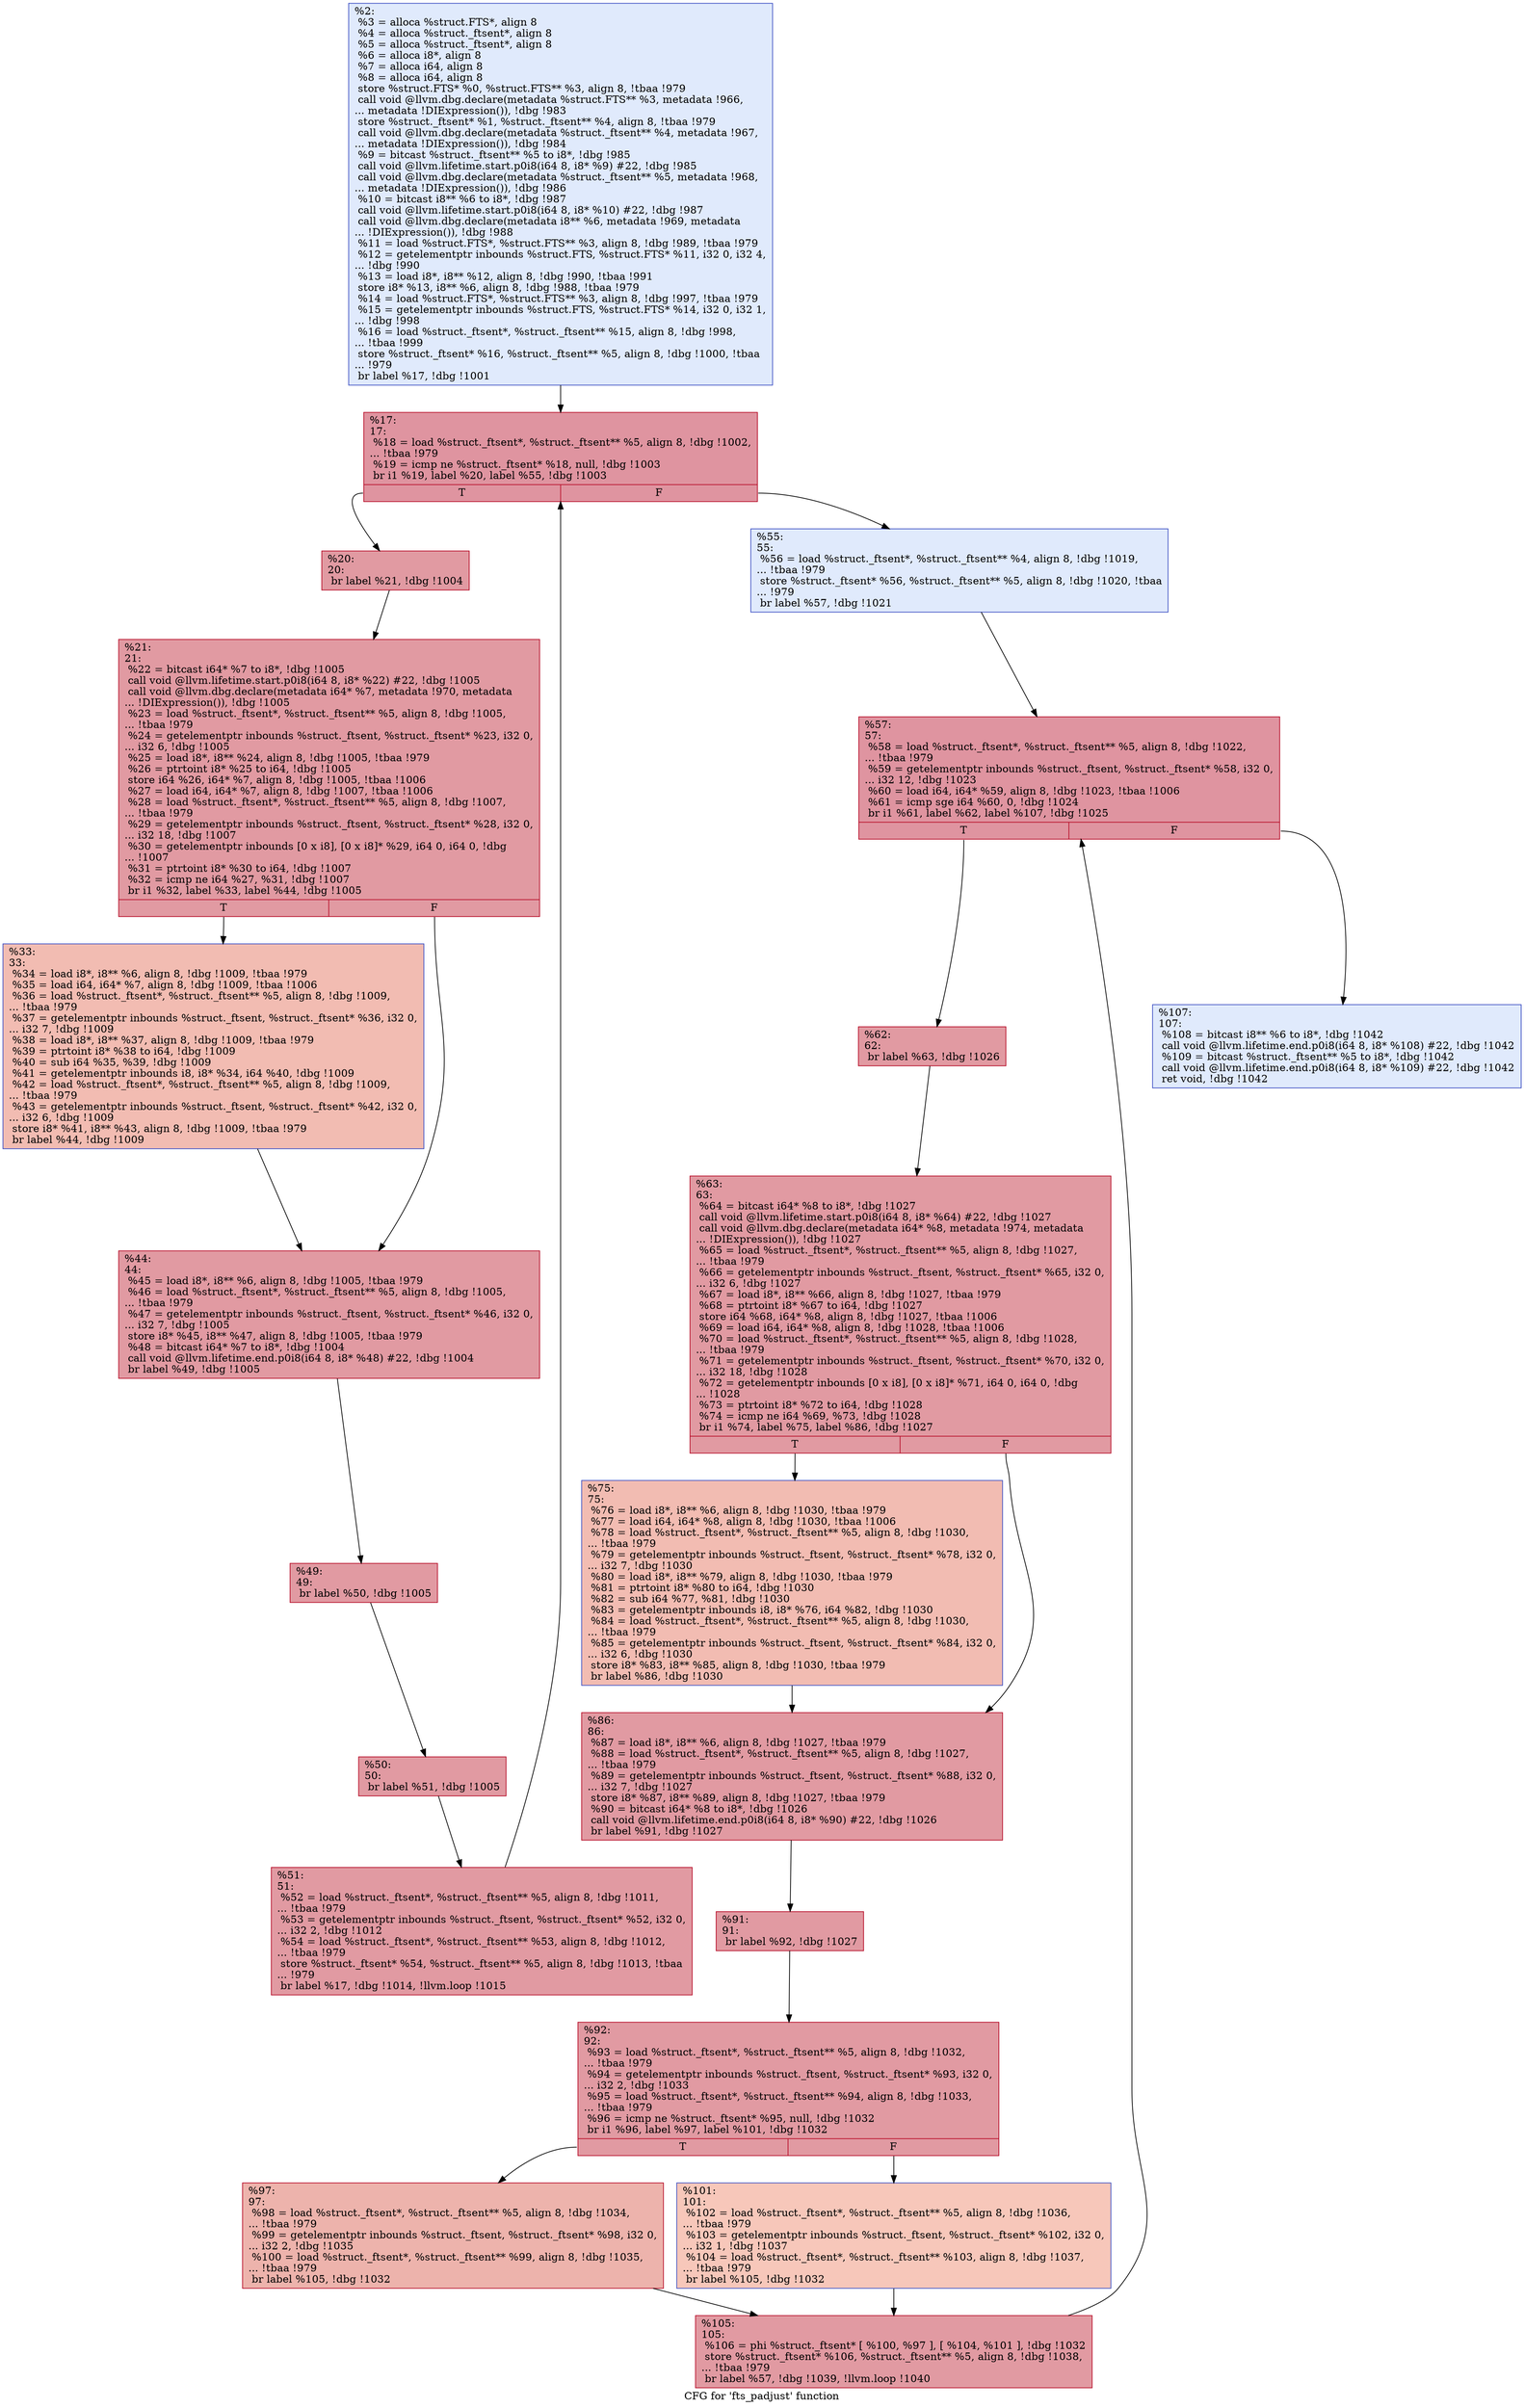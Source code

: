 digraph "CFG for 'fts_padjust' function" {
	label="CFG for 'fts_padjust' function";

	Node0x217aba0 [shape=record,color="#3d50c3ff", style=filled, fillcolor="#b9d0f970",label="{%2:\l  %3 = alloca %struct.FTS*, align 8\l  %4 = alloca %struct._ftsent*, align 8\l  %5 = alloca %struct._ftsent*, align 8\l  %6 = alloca i8*, align 8\l  %7 = alloca i64, align 8\l  %8 = alloca i64, align 8\l  store %struct.FTS* %0, %struct.FTS** %3, align 8, !tbaa !979\l  call void @llvm.dbg.declare(metadata %struct.FTS** %3, metadata !966,\l... metadata !DIExpression()), !dbg !983\l  store %struct._ftsent* %1, %struct._ftsent** %4, align 8, !tbaa !979\l  call void @llvm.dbg.declare(metadata %struct._ftsent** %4, metadata !967,\l... metadata !DIExpression()), !dbg !984\l  %9 = bitcast %struct._ftsent** %5 to i8*, !dbg !985\l  call void @llvm.lifetime.start.p0i8(i64 8, i8* %9) #22, !dbg !985\l  call void @llvm.dbg.declare(metadata %struct._ftsent** %5, metadata !968,\l... metadata !DIExpression()), !dbg !986\l  %10 = bitcast i8** %6 to i8*, !dbg !987\l  call void @llvm.lifetime.start.p0i8(i64 8, i8* %10) #22, !dbg !987\l  call void @llvm.dbg.declare(metadata i8** %6, metadata !969, metadata\l... !DIExpression()), !dbg !988\l  %11 = load %struct.FTS*, %struct.FTS** %3, align 8, !dbg !989, !tbaa !979\l  %12 = getelementptr inbounds %struct.FTS, %struct.FTS* %11, i32 0, i32 4,\l... !dbg !990\l  %13 = load i8*, i8** %12, align 8, !dbg !990, !tbaa !991\l  store i8* %13, i8** %6, align 8, !dbg !988, !tbaa !979\l  %14 = load %struct.FTS*, %struct.FTS** %3, align 8, !dbg !997, !tbaa !979\l  %15 = getelementptr inbounds %struct.FTS, %struct.FTS* %14, i32 0, i32 1,\l... !dbg !998\l  %16 = load %struct._ftsent*, %struct._ftsent** %15, align 8, !dbg !998,\l... !tbaa !999\l  store %struct._ftsent* %16, %struct._ftsent** %5, align 8, !dbg !1000, !tbaa\l... !979\l  br label %17, !dbg !1001\l}"];
	Node0x217aba0 -> Node0x217aca0;
	Node0x217aca0 [shape=record,color="#b70d28ff", style=filled, fillcolor="#b70d2870",label="{%17:\l17:                                               \l  %18 = load %struct._ftsent*, %struct._ftsent** %5, align 8, !dbg !1002,\l... !tbaa !979\l  %19 = icmp ne %struct._ftsent* %18, null, !dbg !1003\l  br i1 %19, label %20, label %55, !dbg !1003\l|{<s0>T|<s1>F}}"];
	Node0x217aca0:s0 -> Node0x217acf0;
	Node0x217aca0:s1 -> Node0x217af20;
	Node0x217acf0 [shape=record,color="#b70d28ff", style=filled, fillcolor="#bb1b2c70",label="{%20:\l20:                                               \l  br label %21, !dbg !1004\l}"];
	Node0x217acf0 -> Node0x217ad40;
	Node0x217ad40 [shape=record,color="#b70d28ff", style=filled, fillcolor="#bb1b2c70",label="{%21:\l21:                                               \l  %22 = bitcast i64* %7 to i8*, !dbg !1005\l  call void @llvm.lifetime.start.p0i8(i64 8, i8* %22) #22, !dbg !1005\l  call void @llvm.dbg.declare(metadata i64* %7, metadata !970, metadata\l... !DIExpression()), !dbg !1005\l  %23 = load %struct._ftsent*, %struct._ftsent** %5, align 8, !dbg !1005,\l... !tbaa !979\l  %24 = getelementptr inbounds %struct._ftsent, %struct._ftsent* %23, i32 0,\l... i32 6, !dbg !1005\l  %25 = load i8*, i8** %24, align 8, !dbg !1005, !tbaa !979\l  %26 = ptrtoint i8* %25 to i64, !dbg !1005\l  store i64 %26, i64* %7, align 8, !dbg !1005, !tbaa !1006\l  %27 = load i64, i64* %7, align 8, !dbg !1007, !tbaa !1006\l  %28 = load %struct._ftsent*, %struct._ftsent** %5, align 8, !dbg !1007,\l... !tbaa !979\l  %29 = getelementptr inbounds %struct._ftsent, %struct._ftsent* %28, i32 0,\l... i32 18, !dbg !1007\l  %30 = getelementptr inbounds [0 x i8], [0 x i8]* %29, i64 0, i64 0, !dbg\l... !1007\l  %31 = ptrtoint i8* %30 to i64, !dbg !1007\l  %32 = icmp ne i64 %27, %31, !dbg !1007\l  br i1 %32, label %33, label %44, !dbg !1005\l|{<s0>T|<s1>F}}"];
	Node0x217ad40:s0 -> Node0x217ad90;
	Node0x217ad40:s1 -> Node0x217ade0;
	Node0x217ad90 [shape=record,color="#3d50c3ff", style=filled, fillcolor="#e1675170",label="{%33:\l33:                                               \l  %34 = load i8*, i8** %6, align 8, !dbg !1009, !tbaa !979\l  %35 = load i64, i64* %7, align 8, !dbg !1009, !tbaa !1006\l  %36 = load %struct._ftsent*, %struct._ftsent** %5, align 8, !dbg !1009,\l... !tbaa !979\l  %37 = getelementptr inbounds %struct._ftsent, %struct._ftsent* %36, i32 0,\l... i32 7, !dbg !1009\l  %38 = load i8*, i8** %37, align 8, !dbg !1009, !tbaa !979\l  %39 = ptrtoint i8* %38 to i64, !dbg !1009\l  %40 = sub i64 %35, %39, !dbg !1009\l  %41 = getelementptr inbounds i8, i8* %34, i64 %40, !dbg !1009\l  %42 = load %struct._ftsent*, %struct._ftsent** %5, align 8, !dbg !1009,\l... !tbaa !979\l  %43 = getelementptr inbounds %struct._ftsent, %struct._ftsent* %42, i32 0,\l... i32 6, !dbg !1009\l  store i8* %41, i8** %43, align 8, !dbg !1009, !tbaa !979\l  br label %44, !dbg !1009\l}"];
	Node0x217ad90 -> Node0x217ade0;
	Node0x217ade0 [shape=record,color="#b70d28ff", style=filled, fillcolor="#bb1b2c70",label="{%44:\l44:                                               \l  %45 = load i8*, i8** %6, align 8, !dbg !1005, !tbaa !979\l  %46 = load %struct._ftsent*, %struct._ftsent** %5, align 8, !dbg !1005,\l... !tbaa !979\l  %47 = getelementptr inbounds %struct._ftsent, %struct._ftsent* %46, i32 0,\l... i32 7, !dbg !1005\l  store i8* %45, i8** %47, align 8, !dbg !1005, !tbaa !979\l  %48 = bitcast i64* %7 to i8*, !dbg !1004\l  call void @llvm.lifetime.end.p0i8(i64 8, i8* %48) #22, !dbg !1004\l  br label %49, !dbg !1005\l}"];
	Node0x217ade0 -> Node0x217ae30;
	Node0x217ae30 [shape=record,color="#b70d28ff", style=filled, fillcolor="#bb1b2c70",label="{%49:\l49:                                               \l  br label %50, !dbg !1005\l}"];
	Node0x217ae30 -> Node0x217ae80;
	Node0x217ae80 [shape=record,color="#b70d28ff", style=filled, fillcolor="#bb1b2c70",label="{%50:\l50:                                               \l  br label %51, !dbg !1005\l}"];
	Node0x217ae80 -> Node0x217aed0;
	Node0x217aed0 [shape=record,color="#b70d28ff", style=filled, fillcolor="#bb1b2c70",label="{%51:\l51:                                               \l  %52 = load %struct._ftsent*, %struct._ftsent** %5, align 8, !dbg !1011,\l... !tbaa !979\l  %53 = getelementptr inbounds %struct._ftsent, %struct._ftsent* %52, i32 0,\l... i32 2, !dbg !1012\l  %54 = load %struct._ftsent*, %struct._ftsent** %53, align 8, !dbg !1012,\l... !tbaa !979\l  store %struct._ftsent* %54, %struct._ftsent** %5, align 8, !dbg !1013, !tbaa\l... !979\l  br label %17, !dbg !1014, !llvm.loop !1015\l}"];
	Node0x217aed0 -> Node0x217aca0;
	Node0x217af20 [shape=record,color="#3d50c3ff", style=filled, fillcolor="#b9d0f970",label="{%55:\l55:                                               \l  %56 = load %struct._ftsent*, %struct._ftsent** %4, align 8, !dbg !1019,\l... !tbaa !979\l  store %struct._ftsent* %56, %struct._ftsent** %5, align 8, !dbg !1020, !tbaa\l... !979\l  br label %57, !dbg !1021\l}"];
	Node0x217af20 -> Node0x217af70;
	Node0x217af70 [shape=record,color="#b70d28ff", style=filled, fillcolor="#b70d2870",label="{%57:\l57:                                               \l  %58 = load %struct._ftsent*, %struct._ftsent** %5, align 8, !dbg !1022,\l... !tbaa !979\l  %59 = getelementptr inbounds %struct._ftsent, %struct._ftsent* %58, i32 0,\l... i32 12, !dbg !1023\l  %60 = load i64, i64* %59, align 8, !dbg !1023, !tbaa !1006\l  %61 = icmp sge i64 %60, 0, !dbg !1024\l  br i1 %61, label %62, label %107, !dbg !1025\l|{<s0>T|<s1>F}}"];
	Node0x217af70:s0 -> Node0x217afc0;
	Node0x217af70:s1 -> Node0x217b290;
	Node0x217afc0 [shape=record,color="#b70d28ff", style=filled, fillcolor="#bb1b2c70",label="{%62:\l62:                                               \l  br label %63, !dbg !1026\l}"];
	Node0x217afc0 -> Node0x217b010;
	Node0x217b010 [shape=record,color="#b70d28ff", style=filled, fillcolor="#bb1b2c70",label="{%63:\l63:                                               \l  %64 = bitcast i64* %8 to i8*, !dbg !1027\l  call void @llvm.lifetime.start.p0i8(i64 8, i8* %64) #22, !dbg !1027\l  call void @llvm.dbg.declare(metadata i64* %8, metadata !974, metadata\l... !DIExpression()), !dbg !1027\l  %65 = load %struct._ftsent*, %struct._ftsent** %5, align 8, !dbg !1027,\l... !tbaa !979\l  %66 = getelementptr inbounds %struct._ftsent, %struct._ftsent* %65, i32 0,\l... i32 6, !dbg !1027\l  %67 = load i8*, i8** %66, align 8, !dbg !1027, !tbaa !979\l  %68 = ptrtoint i8* %67 to i64, !dbg !1027\l  store i64 %68, i64* %8, align 8, !dbg !1027, !tbaa !1006\l  %69 = load i64, i64* %8, align 8, !dbg !1028, !tbaa !1006\l  %70 = load %struct._ftsent*, %struct._ftsent** %5, align 8, !dbg !1028,\l... !tbaa !979\l  %71 = getelementptr inbounds %struct._ftsent, %struct._ftsent* %70, i32 0,\l... i32 18, !dbg !1028\l  %72 = getelementptr inbounds [0 x i8], [0 x i8]* %71, i64 0, i64 0, !dbg\l... !1028\l  %73 = ptrtoint i8* %72 to i64, !dbg !1028\l  %74 = icmp ne i64 %69, %73, !dbg !1028\l  br i1 %74, label %75, label %86, !dbg !1027\l|{<s0>T|<s1>F}}"];
	Node0x217b010:s0 -> Node0x217b060;
	Node0x217b010:s1 -> Node0x217b0b0;
	Node0x217b060 [shape=record,color="#3d50c3ff", style=filled, fillcolor="#e1675170",label="{%75:\l75:                                               \l  %76 = load i8*, i8** %6, align 8, !dbg !1030, !tbaa !979\l  %77 = load i64, i64* %8, align 8, !dbg !1030, !tbaa !1006\l  %78 = load %struct._ftsent*, %struct._ftsent** %5, align 8, !dbg !1030,\l... !tbaa !979\l  %79 = getelementptr inbounds %struct._ftsent, %struct._ftsent* %78, i32 0,\l... i32 7, !dbg !1030\l  %80 = load i8*, i8** %79, align 8, !dbg !1030, !tbaa !979\l  %81 = ptrtoint i8* %80 to i64, !dbg !1030\l  %82 = sub i64 %77, %81, !dbg !1030\l  %83 = getelementptr inbounds i8, i8* %76, i64 %82, !dbg !1030\l  %84 = load %struct._ftsent*, %struct._ftsent** %5, align 8, !dbg !1030,\l... !tbaa !979\l  %85 = getelementptr inbounds %struct._ftsent, %struct._ftsent* %84, i32 0,\l... i32 6, !dbg !1030\l  store i8* %83, i8** %85, align 8, !dbg !1030, !tbaa !979\l  br label %86, !dbg !1030\l}"];
	Node0x217b060 -> Node0x217b0b0;
	Node0x217b0b0 [shape=record,color="#b70d28ff", style=filled, fillcolor="#bb1b2c70",label="{%86:\l86:                                               \l  %87 = load i8*, i8** %6, align 8, !dbg !1027, !tbaa !979\l  %88 = load %struct._ftsent*, %struct._ftsent** %5, align 8, !dbg !1027,\l... !tbaa !979\l  %89 = getelementptr inbounds %struct._ftsent, %struct._ftsent* %88, i32 0,\l... i32 7, !dbg !1027\l  store i8* %87, i8** %89, align 8, !dbg !1027, !tbaa !979\l  %90 = bitcast i64* %8 to i8*, !dbg !1026\l  call void @llvm.lifetime.end.p0i8(i64 8, i8* %90) #22, !dbg !1026\l  br label %91, !dbg !1027\l}"];
	Node0x217b0b0 -> Node0x217b100;
	Node0x217b100 [shape=record,color="#b70d28ff", style=filled, fillcolor="#bb1b2c70",label="{%91:\l91:                                               \l  br label %92, !dbg !1027\l}"];
	Node0x217b100 -> Node0x217b150;
	Node0x217b150 [shape=record,color="#b70d28ff", style=filled, fillcolor="#bb1b2c70",label="{%92:\l92:                                               \l  %93 = load %struct._ftsent*, %struct._ftsent** %5, align 8, !dbg !1032,\l... !tbaa !979\l  %94 = getelementptr inbounds %struct._ftsent, %struct._ftsent* %93, i32 0,\l... i32 2, !dbg !1033\l  %95 = load %struct._ftsent*, %struct._ftsent** %94, align 8, !dbg !1033,\l... !tbaa !979\l  %96 = icmp ne %struct._ftsent* %95, null, !dbg !1032\l  br i1 %96, label %97, label %101, !dbg !1032\l|{<s0>T|<s1>F}}"];
	Node0x217b150:s0 -> Node0x217b1a0;
	Node0x217b150:s1 -> Node0x217b1f0;
	Node0x217b1a0 [shape=record,color="#b70d28ff", style=filled, fillcolor="#d6524470",label="{%97:\l97:                                               \l  %98 = load %struct._ftsent*, %struct._ftsent** %5, align 8, !dbg !1034,\l... !tbaa !979\l  %99 = getelementptr inbounds %struct._ftsent, %struct._ftsent* %98, i32 0,\l... i32 2, !dbg !1035\l  %100 = load %struct._ftsent*, %struct._ftsent** %99, align 8, !dbg !1035,\l... !tbaa !979\l  br label %105, !dbg !1032\l}"];
	Node0x217b1a0 -> Node0x217b240;
	Node0x217b1f0 [shape=record,color="#3d50c3ff", style=filled, fillcolor="#ec7f6370",label="{%101:\l101:                                              \l  %102 = load %struct._ftsent*, %struct._ftsent** %5, align 8, !dbg !1036,\l... !tbaa !979\l  %103 = getelementptr inbounds %struct._ftsent, %struct._ftsent* %102, i32 0,\l... i32 1, !dbg !1037\l  %104 = load %struct._ftsent*, %struct._ftsent** %103, align 8, !dbg !1037,\l... !tbaa !979\l  br label %105, !dbg !1032\l}"];
	Node0x217b1f0 -> Node0x217b240;
	Node0x217b240 [shape=record,color="#b70d28ff", style=filled, fillcolor="#bb1b2c70",label="{%105:\l105:                                              \l  %106 = phi %struct._ftsent* [ %100, %97 ], [ %104, %101 ], !dbg !1032\l  store %struct._ftsent* %106, %struct._ftsent** %5, align 8, !dbg !1038,\l... !tbaa !979\l  br label %57, !dbg !1039, !llvm.loop !1040\l}"];
	Node0x217b240 -> Node0x217af70;
	Node0x217b290 [shape=record,color="#3d50c3ff", style=filled, fillcolor="#b9d0f970",label="{%107:\l107:                                              \l  %108 = bitcast i8** %6 to i8*, !dbg !1042\l  call void @llvm.lifetime.end.p0i8(i64 8, i8* %108) #22, !dbg !1042\l  %109 = bitcast %struct._ftsent** %5 to i8*, !dbg !1042\l  call void @llvm.lifetime.end.p0i8(i64 8, i8* %109) #22, !dbg !1042\l  ret void, !dbg !1042\l}"];
}
